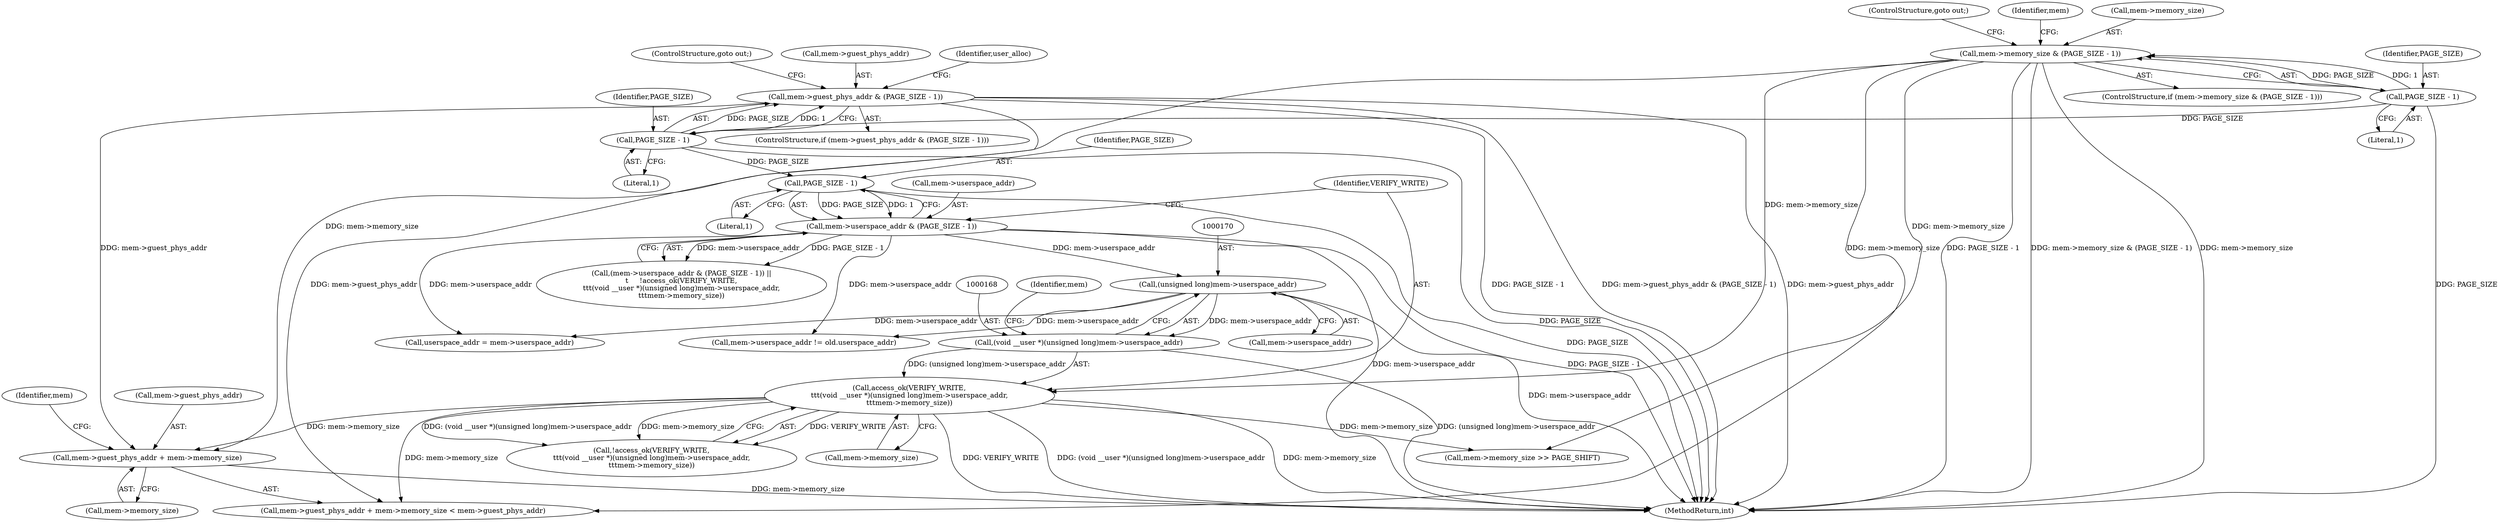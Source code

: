 digraph "0_linux_e40f193f5bb022e927a57a4f5d5194e4f12ddb74@pointer" {
"1000187" [label="(Call,mem->guest_phys_addr + mem->memory_size)"];
"1000145" [label="(Call,mem->guest_phys_addr & (PAGE_SIZE - 1))"];
"1000149" [label="(Call,PAGE_SIZE - 1)"];
"1000140" [label="(Call,PAGE_SIZE - 1)"];
"1000165" [label="(Call,access_ok(VERIFY_WRITE,\n\t\t\t(void __user *)(unsigned long)mem->userspace_addr,\n\t\t\tmem->memory_size))"];
"1000167" [label="(Call,(void __user *)(unsigned long)mem->userspace_addr)"];
"1000169" [label="(Call,(unsigned long)mem->userspace_addr)"];
"1000157" [label="(Call,mem->userspace_addr & (PAGE_SIZE - 1))"];
"1000161" [label="(Call,PAGE_SIZE - 1)"];
"1000136" [label="(Call,mem->memory_size & (PAGE_SIZE - 1))"];
"1000164" [label="(Call,!access_ok(VERIFY_WRITE,\n\t\t\t(void __user *)(unsigned long)mem->userspace_addr,\n\t\t\tmem->memory_size))"];
"1000163" [label="(Literal,1)"];
"1000171" [label="(Call,mem->userspace_addr)"];
"1000492" [label="(MethodReturn,int)"];
"1000191" [label="(Call,mem->memory_size)"];
"1000141" [label="(Identifier,PAGE_SIZE)"];
"1000149" [label="(Call,PAGE_SIZE - 1)"];
"1000188" [label="(Call,mem->guest_phys_addr)"];
"1000142" [label="(Literal,1)"];
"1000186" [label="(Call,mem->guest_phys_addr + mem->memory_size < mem->guest_phys_addr)"];
"1000155" [label="(Identifier,user_alloc)"];
"1000187" [label="(Call,mem->guest_phys_addr + mem->memory_size)"];
"1000169" [label="(Call,(unsigned long)mem->userspace_addr)"];
"1000216" [label="(Call,mem->memory_size >> PAGE_SHIFT)"];
"1000140" [label="(Call,PAGE_SIZE - 1)"];
"1000336" [label="(Call,userspace_addr = mem->userspace_addr)"];
"1000346" [label="(Call,mem->userspace_addr != old.userspace_addr)"];
"1000158" [label="(Call,mem->userspace_addr)"];
"1000151" [label="(Literal,1)"];
"1000156" [label="(Call,(mem->userspace_addr & (PAGE_SIZE - 1)) ||\n\t     !access_ok(VERIFY_WRITE,\n\t\t\t(void __user *)(unsigned long)mem->userspace_addr,\n\t\t\tmem->memory_size))"];
"1000150" [label="(Identifier,PAGE_SIZE)"];
"1000166" [label="(Identifier,VERIFY_WRITE)"];
"1000162" [label="(Identifier,PAGE_SIZE)"];
"1000135" [label="(ControlStructure,if (mem->memory_size & (PAGE_SIZE - 1)))"];
"1000165" [label="(Call,access_ok(VERIFY_WRITE,\n\t\t\t(void __user *)(unsigned long)mem->userspace_addr,\n\t\t\tmem->memory_size))"];
"1000143" [label="(ControlStructure,goto out;)"];
"1000147" [label="(Identifier,mem)"];
"1000145" [label="(Call,mem->guest_phys_addr & (PAGE_SIZE - 1))"];
"1000167" [label="(Call,(void __user *)(unsigned long)mem->userspace_addr)"];
"1000152" [label="(ControlStructure,goto out;)"];
"1000174" [label="(Call,mem->memory_size)"];
"1000157" [label="(Call,mem->userspace_addr & (PAGE_SIZE - 1))"];
"1000144" [label="(ControlStructure,if (mem->guest_phys_addr & (PAGE_SIZE - 1)))"];
"1000195" [label="(Identifier,mem)"];
"1000175" [label="(Identifier,mem)"];
"1000146" [label="(Call,mem->guest_phys_addr)"];
"1000137" [label="(Call,mem->memory_size)"];
"1000136" [label="(Call,mem->memory_size & (PAGE_SIZE - 1))"];
"1000161" [label="(Call,PAGE_SIZE - 1)"];
"1000187" -> "1000186"  [label="AST: "];
"1000187" -> "1000191"  [label="CFG: "];
"1000188" -> "1000187"  [label="AST: "];
"1000191" -> "1000187"  [label="AST: "];
"1000195" -> "1000187"  [label="CFG: "];
"1000187" -> "1000492"  [label="DDG: mem->memory_size"];
"1000145" -> "1000187"  [label="DDG: mem->guest_phys_addr"];
"1000165" -> "1000187"  [label="DDG: mem->memory_size"];
"1000136" -> "1000187"  [label="DDG: mem->memory_size"];
"1000145" -> "1000144"  [label="AST: "];
"1000145" -> "1000149"  [label="CFG: "];
"1000146" -> "1000145"  [label="AST: "];
"1000149" -> "1000145"  [label="AST: "];
"1000152" -> "1000145"  [label="CFG: "];
"1000155" -> "1000145"  [label="CFG: "];
"1000145" -> "1000492"  [label="DDG: PAGE_SIZE - 1"];
"1000145" -> "1000492"  [label="DDG: mem->guest_phys_addr & (PAGE_SIZE - 1)"];
"1000145" -> "1000492"  [label="DDG: mem->guest_phys_addr"];
"1000149" -> "1000145"  [label="DDG: PAGE_SIZE"];
"1000149" -> "1000145"  [label="DDG: 1"];
"1000145" -> "1000186"  [label="DDG: mem->guest_phys_addr"];
"1000149" -> "1000151"  [label="CFG: "];
"1000150" -> "1000149"  [label="AST: "];
"1000151" -> "1000149"  [label="AST: "];
"1000149" -> "1000492"  [label="DDG: PAGE_SIZE"];
"1000140" -> "1000149"  [label="DDG: PAGE_SIZE"];
"1000149" -> "1000161"  [label="DDG: PAGE_SIZE"];
"1000140" -> "1000136"  [label="AST: "];
"1000140" -> "1000142"  [label="CFG: "];
"1000141" -> "1000140"  [label="AST: "];
"1000142" -> "1000140"  [label="AST: "];
"1000136" -> "1000140"  [label="CFG: "];
"1000140" -> "1000492"  [label="DDG: PAGE_SIZE"];
"1000140" -> "1000136"  [label="DDG: PAGE_SIZE"];
"1000140" -> "1000136"  [label="DDG: 1"];
"1000165" -> "1000164"  [label="AST: "];
"1000165" -> "1000174"  [label="CFG: "];
"1000166" -> "1000165"  [label="AST: "];
"1000167" -> "1000165"  [label="AST: "];
"1000174" -> "1000165"  [label="AST: "];
"1000164" -> "1000165"  [label="CFG: "];
"1000165" -> "1000492"  [label="DDG: VERIFY_WRITE"];
"1000165" -> "1000492"  [label="DDG: (void __user *)(unsigned long)mem->userspace_addr"];
"1000165" -> "1000492"  [label="DDG: mem->memory_size"];
"1000165" -> "1000164"  [label="DDG: VERIFY_WRITE"];
"1000165" -> "1000164"  [label="DDG: (void __user *)(unsigned long)mem->userspace_addr"];
"1000165" -> "1000164"  [label="DDG: mem->memory_size"];
"1000167" -> "1000165"  [label="DDG: (unsigned long)mem->userspace_addr"];
"1000136" -> "1000165"  [label="DDG: mem->memory_size"];
"1000165" -> "1000186"  [label="DDG: mem->memory_size"];
"1000165" -> "1000216"  [label="DDG: mem->memory_size"];
"1000167" -> "1000169"  [label="CFG: "];
"1000168" -> "1000167"  [label="AST: "];
"1000169" -> "1000167"  [label="AST: "];
"1000175" -> "1000167"  [label="CFG: "];
"1000167" -> "1000492"  [label="DDG: (unsigned long)mem->userspace_addr"];
"1000169" -> "1000167"  [label="DDG: mem->userspace_addr"];
"1000169" -> "1000171"  [label="CFG: "];
"1000170" -> "1000169"  [label="AST: "];
"1000171" -> "1000169"  [label="AST: "];
"1000169" -> "1000492"  [label="DDG: mem->userspace_addr"];
"1000157" -> "1000169"  [label="DDG: mem->userspace_addr"];
"1000169" -> "1000336"  [label="DDG: mem->userspace_addr"];
"1000169" -> "1000346"  [label="DDG: mem->userspace_addr"];
"1000157" -> "1000156"  [label="AST: "];
"1000157" -> "1000161"  [label="CFG: "];
"1000158" -> "1000157"  [label="AST: "];
"1000161" -> "1000157"  [label="AST: "];
"1000166" -> "1000157"  [label="CFG: "];
"1000156" -> "1000157"  [label="CFG: "];
"1000157" -> "1000492"  [label="DDG: mem->userspace_addr"];
"1000157" -> "1000492"  [label="DDG: PAGE_SIZE - 1"];
"1000157" -> "1000156"  [label="DDG: mem->userspace_addr"];
"1000157" -> "1000156"  [label="DDG: PAGE_SIZE - 1"];
"1000161" -> "1000157"  [label="DDG: PAGE_SIZE"];
"1000161" -> "1000157"  [label="DDG: 1"];
"1000157" -> "1000336"  [label="DDG: mem->userspace_addr"];
"1000157" -> "1000346"  [label="DDG: mem->userspace_addr"];
"1000161" -> "1000163"  [label="CFG: "];
"1000162" -> "1000161"  [label="AST: "];
"1000163" -> "1000161"  [label="AST: "];
"1000161" -> "1000492"  [label="DDG: PAGE_SIZE"];
"1000136" -> "1000135"  [label="AST: "];
"1000137" -> "1000136"  [label="AST: "];
"1000143" -> "1000136"  [label="CFG: "];
"1000147" -> "1000136"  [label="CFG: "];
"1000136" -> "1000492"  [label="DDG: PAGE_SIZE - 1"];
"1000136" -> "1000492"  [label="DDG: mem->memory_size & (PAGE_SIZE - 1)"];
"1000136" -> "1000492"  [label="DDG: mem->memory_size"];
"1000136" -> "1000186"  [label="DDG: mem->memory_size"];
"1000136" -> "1000216"  [label="DDG: mem->memory_size"];
}
